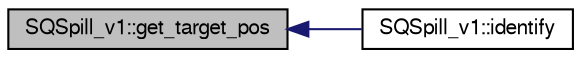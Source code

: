 digraph "SQSpill_v1::get_target_pos"
{
  bgcolor="transparent";
  edge [fontname="FreeSans",fontsize="10",labelfontname="FreeSans",labelfontsize="10"];
  node [fontname="FreeSans",fontsize="10",shape=record];
  rankdir="LR";
  Node1 [label="SQSpill_v1::get_target_pos",height=0.2,width=0.4,color="black", fillcolor="grey75", style="filled" fontcolor="black"];
  Node1 -> Node2 [dir="back",color="midnightblue",fontsize="10",style="solid",fontname="FreeSans"];
  Node2 [label="SQSpill_v1::identify",height=0.2,width=0.4,color="black",URL="$d2/df5/classSQSpill__v1.html#a552ce43858385c0a9d4b6fcd900ea158"];
}
